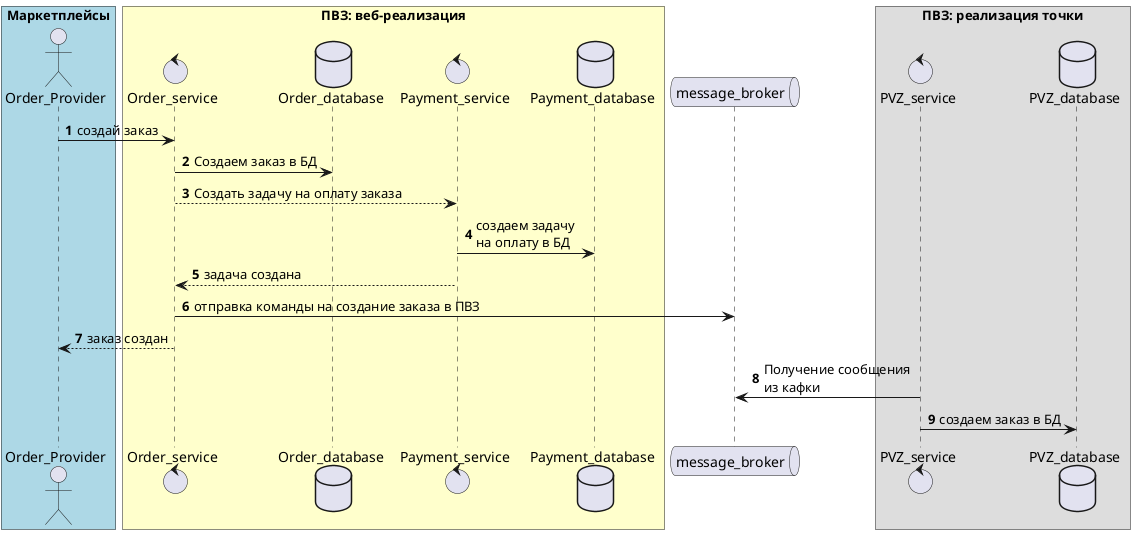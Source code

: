 @startuml

autonumber

box "Маркетплейсы" #LightBlue
actor Order_Provider order 10
end box

box "ПВЗ: веб-реализация"  #Business
control Order_service order 20
database Order_database order 30
control Payment_service order 40
database Payment_database order 50
end box

queue message_broker order 60

box "ПВЗ: реализация точки"
control PVZ_service order 70
database PVZ_database order 80
end box


Order_Provider->Order_service: создай заказ
Order_service->Order_database: Создаем заказ в БД

Order_service-->Payment_service: Создать задачу на оплату заказа
Payment_service->Payment_database: создаем задачу \nна оплату в БД
Payment_service-->Order_service: задача создана

Order_service->message_broker: отправка команды на создание заказа в ПВЗ

Order_service-->Order_Provider: заказ создан


PVZ_service->message_broker: Получение сообщения \nиз кафки
PVZ_service->PVZ_database: создаем заказ в БД






@enduml